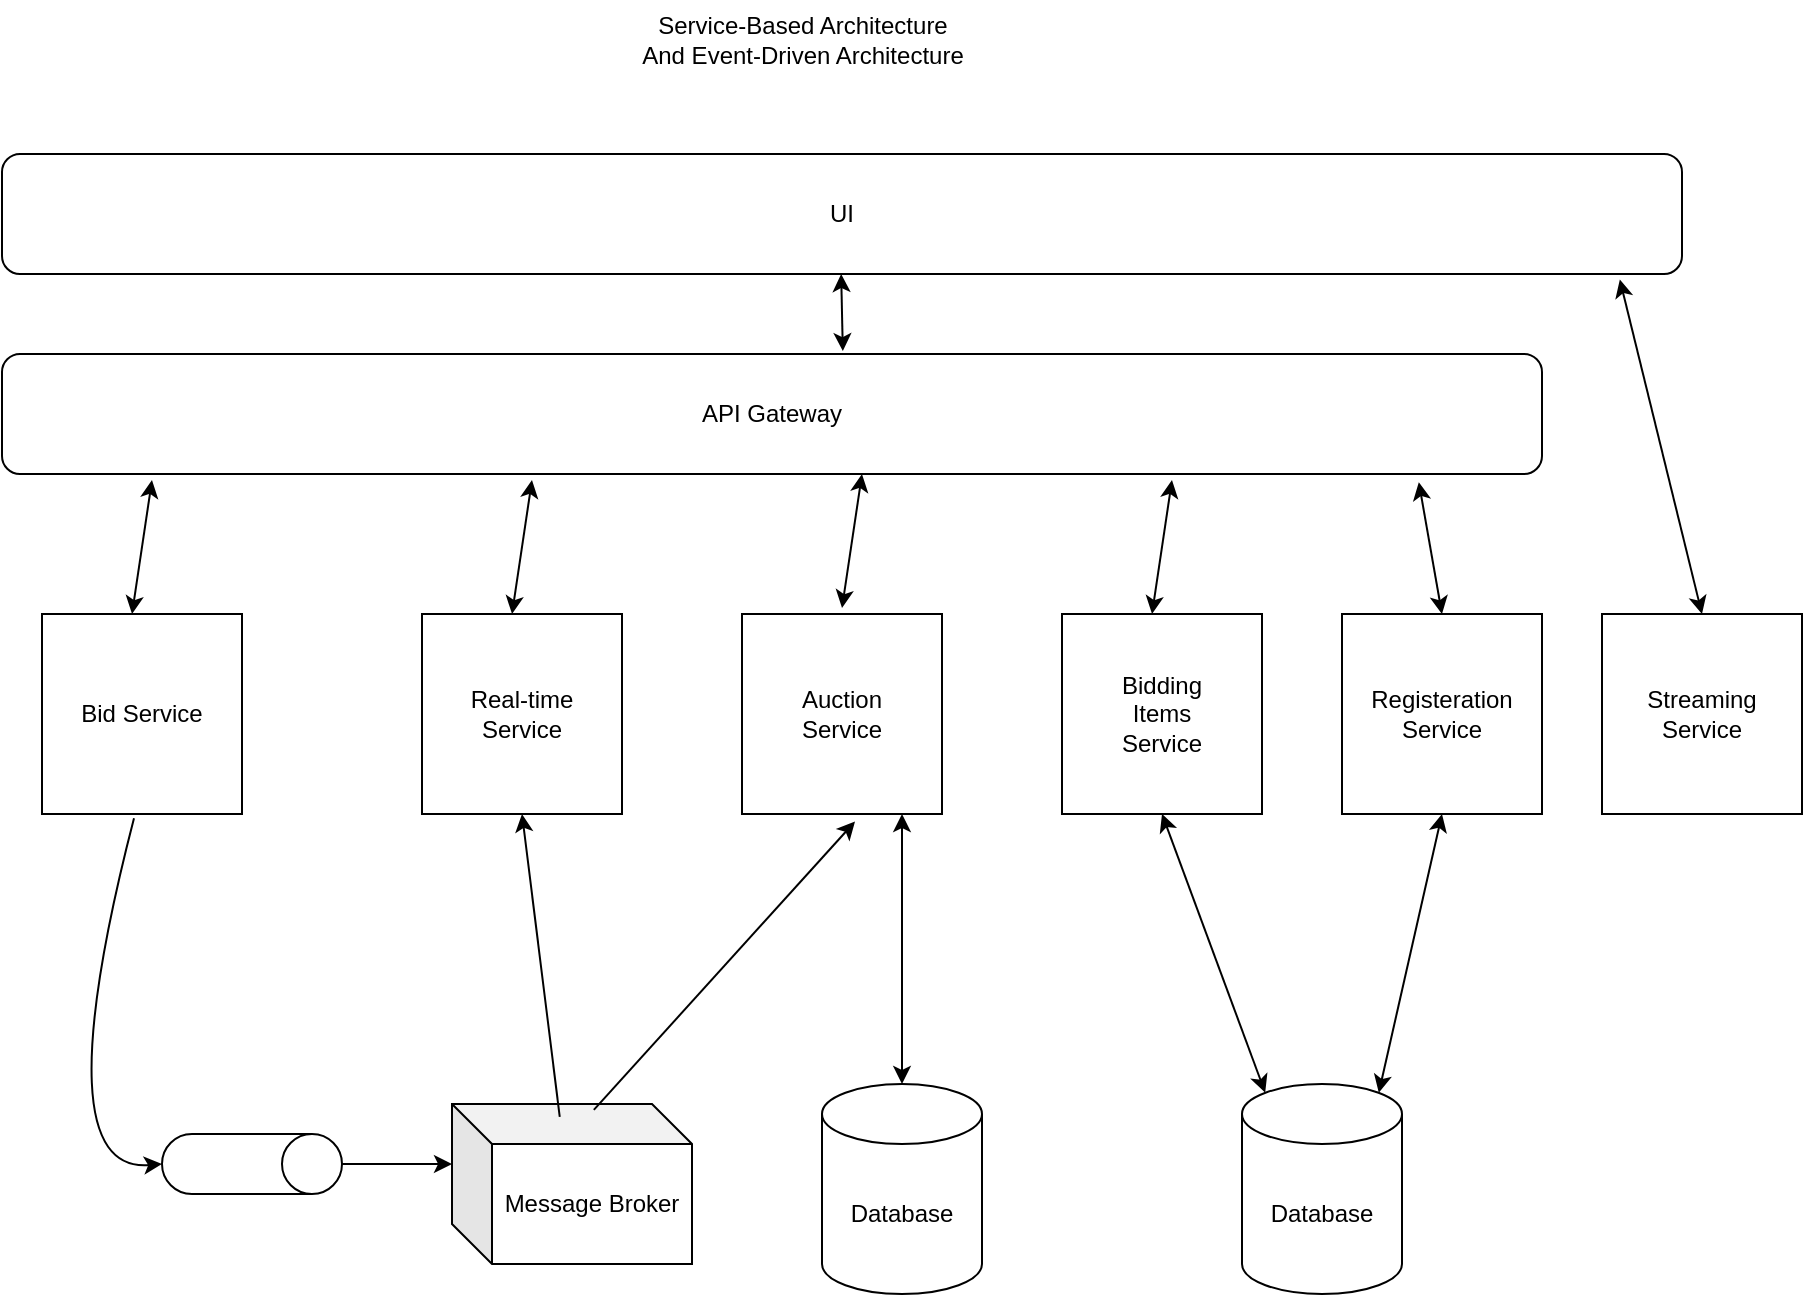 <mxfile version="24.8.1">
  <diagram name="Page-1" id="INcQwv8mija4ucMrT-el">
    <mxGraphModel dx="1400" dy="1821" grid="1" gridSize="10" guides="1" tooltips="1" connect="1" arrows="1" fold="1" page="1" pageScale="1" pageWidth="850" pageHeight="1100" math="0" shadow="0">
      <root>
        <mxCell id="0" />
        <mxCell id="1" parent="0" />
        <mxCell id="y-JBVXZGv05K-dpyjluo-1" value="API Gateway" style="rounded=1;whiteSpace=wrap;html=1;" vertex="1" parent="1">
          <mxGeometry x="140" y="20" width="770" height="60" as="geometry" />
        </mxCell>
        <mxCell id="y-JBVXZGv05K-dpyjluo-2" value="Registeration&lt;div&gt;Service&lt;/div&gt;" style="whiteSpace=wrap;html=1;aspect=fixed;" vertex="1" parent="1">
          <mxGeometry x="810" y="150" width="100" height="100" as="geometry" />
        </mxCell>
        <mxCell id="y-JBVXZGv05K-dpyjluo-7" value="" style="curved=1;endArrow=classic;html=1;rounded=0;entryX=0.92;entryY=1.068;entryDx=0;entryDy=0;startArrow=classic;startFill=1;exitX=0.5;exitY=0;exitDx=0;exitDy=0;entryPerimeter=0;" edge="1" parent="1" source="y-JBVXZGv05K-dpyjluo-2" target="y-JBVXZGv05K-dpyjluo-1">
          <mxGeometry width="50" height="50" relative="1" as="geometry">
            <mxPoint x="80" y="150" as="sourcePoint" />
            <mxPoint x="130" y="100" as="targetPoint" />
            <Array as="points" />
          </mxGeometry>
        </mxCell>
        <mxCell id="y-JBVXZGv05K-dpyjluo-9" value="Bid Service" style="whiteSpace=wrap;html=1;aspect=fixed;" vertex="1" parent="1">
          <mxGeometry x="160" y="150" width="100" height="100" as="geometry" />
        </mxCell>
        <mxCell id="y-JBVXZGv05K-dpyjluo-10" value="Auction&lt;div&gt;Service&lt;/div&gt;" style="whiteSpace=wrap;html=1;aspect=fixed;" vertex="1" parent="1">
          <mxGeometry x="510" y="150" width="100" height="100" as="geometry" />
        </mxCell>
        <mxCell id="y-JBVXZGv05K-dpyjluo-11" value="Real-time&lt;div&gt;Service&lt;/div&gt;" style="whiteSpace=wrap;html=1;aspect=fixed;" vertex="1" parent="1">
          <mxGeometry x="350" y="150" width="100" height="100" as="geometry" />
        </mxCell>
        <mxCell id="y-JBVXZGv05K-dpyjluo-12" value="Message Broker" style="shape=cube;whiteSpace=wrap;html=1;boundedLbl=1;backgroundOutline=1;darkOpacity=0.05;darkOpacity2=0.1;" vertex="1" parent="1">
          <mxGeometry x="365" y="395" width="120" height="80" as="geometry" />
        </mxCell>
        <mxCell id="y-JBVXZGv05K-dpyjluo-13" value="" style="curved=1;endArrow=classic;html=1;rounded=0;exitX=0.46;exitY=1.021;exitDx=0;exitDy=0;exitPerimeter=0;entryX=0.5;entryY=1;entryDx=0;entryDy=0;entryPerimeter=0;" edge="1" parent="1" source="y-JBVXZGv05K-dpyjluo-9" target="y-JBVXZGv05K-dpyjluo-14">
          <mxGeometry width="50" height="50" relative="1" as="geometry">
            <mxPoint x="220" y="410" as="sourcePoint" />
            <mxPoint x="270" y="360" as="targetPoint" />
            <Array as="points">
              <mxPoint x="160" y="430" />
            </Array>
          </mxGeometry>
        </mxCell>
        <mxCell id="y-JBVXZGv05K-dpyjluo-14" value="" style="shape=cylinder3;whiteSpace=wrap;html=1;boundedLbl=1;backgroundOutline=1;size=15;rotation=90;" vertex="1" parent="1">
          <mxGeometry x="250" y="380" width="30" height="90" as="geometry" />
        </mxCell>
        <mxCell id="y-JBVXZGv05K-dpyjluo-16" value="" style="endArrow=classic;html=1;rounded=0;entryX=0;entryY=0;entryDx=0;entryDy=30;entryPerimeter=0;" edge="1" parent="1" source="y-JBVXZGv05K-dpyjluo-14" target="y-JBVXZGv05K-dpyjluo-12">
          <mxGeometry width="50" height="50" relative="1" as="geometry">
            <mxPoint x="280" y="430" as="sourcePoint" />
            <mxPoint x="290" y="360" as="targetPoint" />
            <Array as="points" />
          </mxGeometry>
        </mxCell>
        <mxCell id="y-JBVXZGv05K-dpyjluo-17" value="" style="curved=1;endArrow=classic;html=1;rounded=0;entryX=0.5;entryY=1;entryDx=0;entryDy=0;startArrow=none;startFill=0;endFill=1;exitX=0.449;exitY=0.08;exitDx=0;exitDy=0;exitPerimeter=0;" edge="1" parent="1" source="y-JBVXZGv05K-dpyjluo-12" target="y-JBVXZGv05K-dpyjluo-11">
          <mxGeometry width="50" height="50" relative="1" as="geometry">
            <mxPoint x="450" y="420" as="sourcePoint" />
            <mxPoint x="500" y="370" as="targetPoint" />
            <Array as="points" />
          </mxGeometry>
        </mxCell>
        <mxCell id="y-JBVXZGv05K-dpyjluo-18" value="" style="curved=1;endArrow=classic;html=1;rounded=0;entryX=0.565;entryY=1.038;entryDx=0;entryDy=0;entryPerimeter=0;exitX=0.591;exitY=0.037;exitDx=0;exitDy=0;exitPerimeter=0;" edge="1" parent="1" source="y-JBVXZGv05K-dpyjluo-12" target="y-JBVXZGv05K-dpyjluo-10">
          <mxGeometry width="50" height="50" relative="1" as="geometry">
            <mxPoint x="520" y="330" as="sourcePoint" />
            <mxPoint x="570" y="280" as="targetPoint" />
            <Array as="points" />
          </mxGeometry>
        </mxCell>
        <mxCell id="y-JBVXZGv05K-dpyjluo-20" value="" style="endArrow=classic;html=1;rounded=0;entryX=0.5;entryY=1;entryDx=0;entryDy=0;exitX=0.855;exitY=0;exitDx=0;exitDy=4.35;exitPerimeter=0;startArrow=classic;startFill=1;" edge="1" parent="1" source="y-JBVXZGv05K-dpyjluo-28" target="y-JBVXZGv05K-dpyjluo-2">
          <mxGeometry width="50" height="50" relative="1" as="geometry">
            <mxPoint x="90" y="385" as="sourcePoint" />
            <mxPoint x="90" y="290" as="targetPoint" />
          </mxGeometry>
        </mxCell>
        <mxCell id="y-JBVXZGv05K-dpyjluo-21" value="Database" style="shape=cylinder3;whiteSpace=wrap;html=1;boundedLbl=1;backgroundOutline=1;size=15;" vertex="1" parent="1">
          <mxGeometry x="550" y="385" width="80" height="105" as="geometry" />
        </mxCell>
        <mxCell id="y-JBVXZGv05K-dpyjluo-22" value="" style="curved=1;endArrow=classic;html=1;rounded=0;exitX=0.5;exitY=0;exitDx=0;exitDy=0;exitPerimeter=0;startArrow=classic;startFill=1;" edge="1" parent="1" source="y-JBVXZGv05K-dpyjluo-21">
          <mxGeometry width="50" height="50" relative="1" as="geometry">
            <mxPoint x="650" y="260" as="sourcePoint" />
            <mxPoint x="590" y="250" as="targetPoint" />
            <Array as="points" />
          </mxGeometry>
        </mxCell>
        <mxCell id="y-JBVXZGv05K-dpyjluo-23" value="" style="curved=1;endArrow=classic;html=1;rounded=0;entryX=0.043;entryY=1.053;entryDx=0;entryDy=0;entryPerimeter=0;startArrow=classic;startFill=1;exitX=0.5;exitY=0;exitDx=0;exitDy=0;" edge="1" parent="1">
          <mxGeometry width="50" height="50" relative="1" as="geometry">
            <mxPoint x="205" y="150" as="sourcePoint" />
            <mxPoint x="215" y="83" as="targetPoint" />
            <Array as="points" />
          </mxGeometry>
        </mxCell>
        <mxCell id="y-JBVXZGv05K-dpyjluo-24" value="" style="curved=1;endArrow=classic;html=1;rounded=0;entryX=0.043;entryY=1.053;entryDx=0;entryDy=0;entryPerimeter=0;startArrow=classic;startFill=1;exitX=0.5;exitY=0;exitDx=0;exitDy=0;" edge="1" parent="1">
          <mxGeometry width="50" height="50" relative="1" as="geometry">
            <mxPoint x="395" y="150" as="sourcePoint" />
            <mxPoint x="405" y="83" as="targetPoint" />
            <Array as="points" />
          </mxGeometry>
        </mxCell>
        <mxCell id="y-JBVXZGv05K-dpyjluo-25" value="" style="curved=1;endArrow=classic;html=1;rounded=0;entryX=0.043;entryY=1.053;entryDx=0;entryDy=0;entryPerimeter=0;startArrow=classic;startFill=1;exitX=0.5;exitY=0;exitDx=0;exitDy=0;" edge="1" parent="1">
          <mxGeometry width="50" height="50" relative="1" as="geometry">
            <mxPoint x="560" y="147" as="sourcePoint" />
            <mxPoint x="570" y="80" as="targetPoint" />
            <Array as="points" />
          </mxGeometry>
        </mxCell>
        <mxCell id="y-JBVXZGv05K-dpyjluo-26" value="Bidding&lt;div&gt;Items&lt;/div&gt;&lt;div&gt;Service&lt;/div&gt;" style="whiteSpace=wrap;html=1;aspect=fixed;" vertex="1" parent="1">
          <mxGeometry x="670" y="150" width="100" height="100" as="geometry" />
        </mxCell>
        <mxCell id="y-JBVXZGv05K-dpyjluo-27" value="" style="curved=1;endArrow=classic;html=1;rounded=0;entryX=0.043;entryY=1.053;entryDx=0;entryDy=0;entryPerimeter=0;startArrow=classic;startFill=1;exitX=0.5;exitY=0;exitDx=0;exitDy=0;" edge="1" parent="1">
          <mxGeometry width="50" height="50" relative="1" as="geometry">
            <mxPoint x="715" y="150" as="sourcePoint" />
            <mxPoint x="725" y="83" as="targetPoint" />
            <Array as="points" />
          </mxGeometry>
        </mxCell>
        <mxCell id="y-JBVXZGv05K-dpyjluo-28" value="Database" style="shape=cylinder3;whiteSpace=wrap;html=1;boundedLbl=1;backgroundOutline=1;size=15;" vertex="1" parent="1">
          <mxGeometry x="760" y="385" width="80" height="105" as="geometry" />
        </mxCell>
        <mxCell id="y-JBVXZGv05K-dpyjluo-29" value="" style="endArrow=classic;startArrow=classic;html=1;rounded=0;entryX=0.5;entryY=1;entryDx=0;entryDy=0;exitX=0.145;exitY=0;exitDx=0;exitDy=4.35;exitPerimeter=0;" edge="1" parent="1" source="y-JBVXZGv05K-dpyjluo-28" target="y-JBVXZGv05K-dpyjluo-26">
          <mxGeometry width="50" height="50" relative="1" as="geometry">
            <mxPoint x="630" y="360" as="sourcePoint" />
            <mxPoint x="680" y="310" as="targetPoint" />
          </mxGeometry>
        </mxCell>
        <mxCell id="y-JBVXZGv05K-dpyjluo-31" value="Streaming&lt;div&gt;Service&lt;/div&gt;" style="whiteSpace=wrap;html=1;aspect=fixed;" vertex="1" parent="1">
          <mxGeometry x="940" y="150" width="100" height="100" as="geometry" />
        </mxCell>
        <mxCell id="y-JBVXZGv05K-dpyjluo-32" value="" style="curved=1;endArrow=classic;html=1;rounded=0;entryX=0.963;entryY=1.046;entryDx=0;entryDy=0;startArrow=classic;startFill=1;exitX=0.5;exitY=0;exitDx=0;exitDy=0;entryPerimeter=0;" edge="1" parent="1" source="y-JBVXZGv05K-dpyjluo-31" target="y-JBVXZGv05K-dpyjluo-33">
          <mxGeometry width="50" height="50" relative="1" as="geometry">
            <mxPoint x="950" y="150" as="sourcePoint" />
            <mxPoint x="960" y="89" as="targetPoint" />
            <Array as="points" />
          </mxGeometry>
        </mxCell>
        <mxCell id="y-JBVXZGv05K-dpyjluo-33" value="UI" style="rounded=1;whiteSpace=wrap;html=1;" vertex="1" parent="1">
          <mxGeometry x="140" y="-80" width="840" height="60" as="geometry" />
        </mxCell>
        <mxCell id="y-JBVXZGv05K-dpyjluo-34" value="" style="endArrow=classic;startArrow=classic;html=1;rounded=0;entryX=0.477;entryY=0.983;entryDx=0;entryDy=0;entryPerimeter=0;exitX=0.478;exitY=-0.041;exitDx=0;exitDy=0;exitPerimeter=0;" edge="1" parent="1">
          <mxGeometry width="50" height="50" relative="1" as="geometry">
            <mxPoint x="560.42" y="18.56" as="sourcePoint" />
            <mxPoint x="559.58" y="-20.0" as="targetPoint" />
          </mxGeometry>
        </mxCell>
        <mxCell id="y-JBVXZGv05K-dpyjluo-35" value="Service-Based Architecture&lt;div&gt;And Event-Driven Architecture&lt;/div&gt;" style="text;html=1;align=center;verticalAlign=middle;resizable=0;points=[];autosize=1;strokeColor=none;fillColor=none;" vertex="1" parent="1">
          <mxGeometry x="450" y="-157" width="180" height="40" as="geometry" />
        </mxCell>
      </root>
    </mxGraphModel>
  </diagram>
</mxfile>
